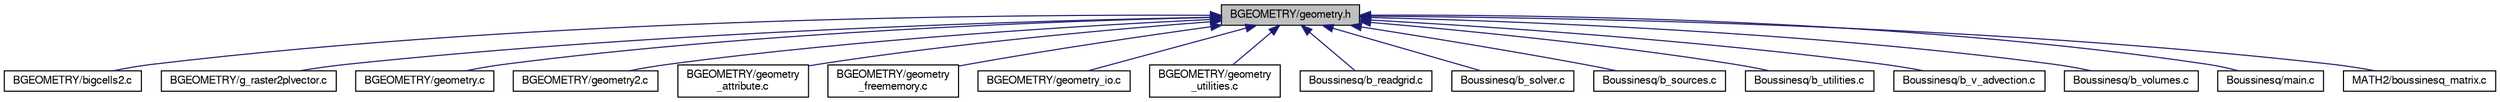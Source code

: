 digraph "BGEOMETRY/geometry.h"
{
  bgcolor="transparent";
  edge [fontname="FreeSans",fontsize="10",labelfontname="FreeSans",labelfontsize="10"];
  node [fontname="FreeSans",fontsize="10",shape=record];
  Node1 [label="BGEOMETRY/geometry.h",height=0.2,width=0.4,color="black", fillcolor="grey75", style="filled" fontcolor="black"];
  Node1 -> Node2 [dir="back",color="midnightblue",fontsize="10",style="solid",fontname="FreeSans"];
  Node2 [label="BGEOMETRY/bigcells2.c",height=0.2,width=0.4,color="black",URL="$bigcells2_8c.html"];
  Node1 -> Node3 [dir="back",color="midnightblue",fontsize="10",style="solid",fontname="FreeSans"];
  Node3 [label="BGEOMETRY/g_raster2plvector.c",height=0.2,width=0.4,color="black",URL="$g__raster2plvector_8c.html"];
  Node1 -> Node4 [dir="back",color="midnightblue",fontsize="10",style="solid",fontname="FreeSans"];
  Node4 [label="BGEOMETRY/geometry.c",height=0.2,width=0.4,color="black",URL="$geometry_8c.html"];
  Node1 -> Node5 [dir="back",color="midnightblue",fontsize="10",style="solid",fontname="FreeSans"];
  Node5 [label="BGEOMETRY/geometry2.c",height=0.2,width=0.4,color="black",URL="$geometry2_8c.html"];
  Node1 -> Node6 [dir="back",color="midnightblue",fontsize="10",style="solid",fontname="FreeSans"];
  Node6 [label="BGEOMETRY/geometry\l_attribute.c",height=0.2,width=0.4,color="black",URL="$geometry__attribute_8c.html"];
  Node1 -> Node7 [dir="back",color="midnightblue",fontsize="10",style="solid",fontname="FreeSans"];
  Node7 [label="BGEOMETRY/geometry\l_freememory.c",height=0.2,width=0.4,color="black",URL="$geometry__freememory_8c.html"];
  Node1 -> Node8 [dir="back",color="midnightblue",fontsize="10",style="solid",fontname="FreeSans"];
  Node8 [label="BGEOMETRY/geometry_io.c",height=0.2,width=0.4,color="black",URL="$geometry__io_8c.html"];
  Node1 -> Node9 [dir="back",color="midnightblue",fontsize="10",style="solid",fontname="FreeSans"];
  Node9 [label="BGEOMETRY/geometry\l_utilities.c",height=0.2,width=0.4,color="black",URL="$geometry__utilities_8c.html"];
  Node1 -> Node10 [dir="back",color="midnightblue",fontsize="10",style="solid",fontname="FreeSans"];
  Node10 [label="Boussinesq/b_readgrid.c",height=0.2,width=0.4,color="black",URL="$b__readgrid_8c.html"];
  Node1 -> Node11 [dir="back",color="midnightblue",fontsize="10",style="solid",fontname="FreeSans"];
  Node11 [label="Boussinesq/b_solver.c",height=0.2,width=0.4,color="black",URL="$b__solver_8c.html"];
  Node1 -> Node12 [dir="back",color="midnightblue",fontsize="10",style="solid",fontname="FreeSans"];
  Node12 [label="Boussinesq/b_sources.c",height=0.2,width=0.4,color="black",URL="$b__sources_8c.html"];
  Node1 -> Node13 [dir="back",color="midnightblue",fontsize="10",style="solid",fontname="FreeSans"];
  Node13 [label="Boussinesq/b_utilities.c",height=0.2,width=0.4,color="black",URL="$b__utilities_8c.html"];
  Node1 -> Node14 [dir="back",color="midnightblue",fontsize="10",style="solid",fontname="FreeSans"];
  Node14 [label="Boussinesq/b_v_advection.c",height=0.2,width=0.4,color="black",URL="$b__v__advection_8c.html"];
  Node1 -> Node15 [dir="back",color="midnightblue",fontsize="10",style="solid",fontname="FreeSans"];
  Node15 [label="Boussinesq/b_volumes.c",height=0.2,width=0.4,color="black",URL="$b__volumes_8c.html"];
  Node1 -> Node16 [dir="back",color="midnightblue",fontsize="10",style="solid",fontname="FreeSans"];
  Node16 [label="Boussinesq/main.c",height=0.2,width=0.4,color="black",URL="$main_8c.html"];
  Node1 -> Node17 [dir="back",color="midnightblue",fontsize="10",style="solid",fontname="FreeSans"];
  Node17 [label="MATH2/boussinesq_matrix.c",height=0.2,width=0.4,color="black",URL="$boussinesq__matrix_8c.html"];
}
